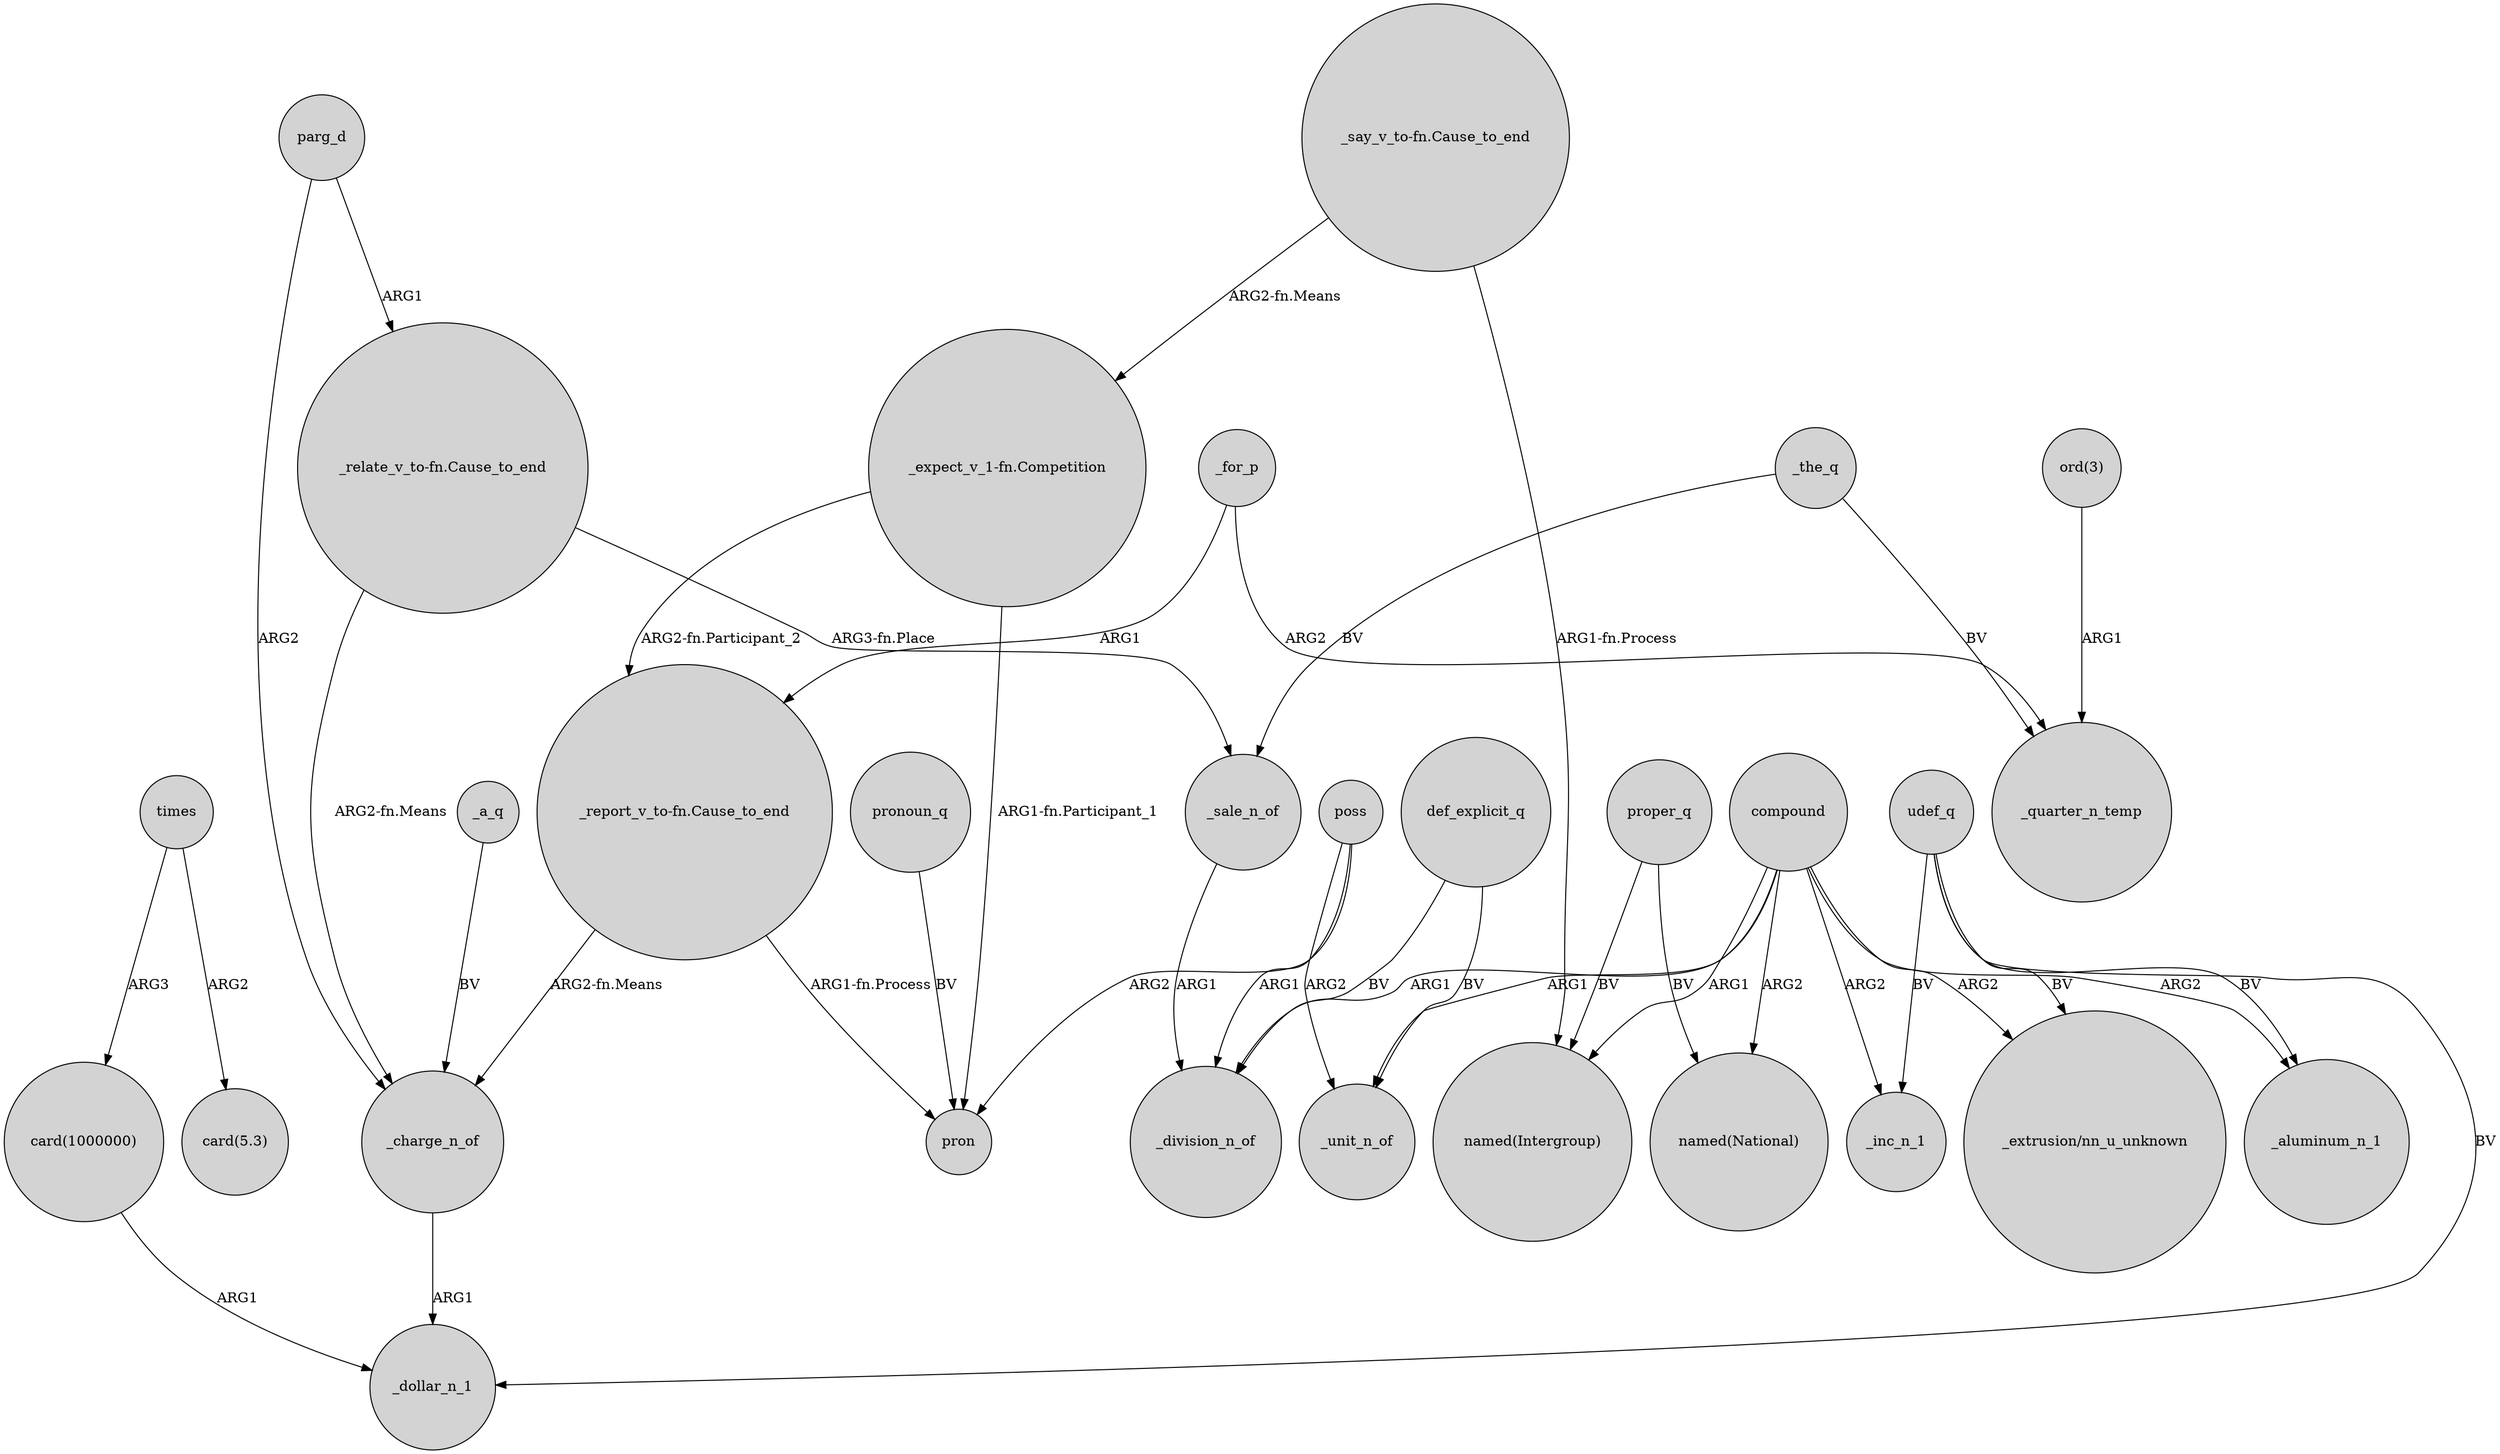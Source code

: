 digraph {
	node [shape=circle style=filled]
	times -> "card(5.3)" [label=ARG2]
	_charge_n_of -> _dollar_n_1 [label=ARG1]
	"ord(3)" -> _quarter_n_temp [label=ARG1]
	def_explicit_q -> _division_n_of [label=BV]
	"_expect_v_1-fn.Competition" -> "_report_v_to-fn.Cause_to_end" [label="ARG2-fn.Participant_2"]
	"_report_v_to-fn.Cause_to_end" -> _charge_n_of [label="ARG2-fn.Means"]
	_the_q -> _quarter_n_temp [label=BV]
	times -> "card(1000000)" [label=ARG3]
	compound -> _aluminum_n_1 [label=ARG2]
	_sale_n_of -> _division_n_of [label=ARG1]
	compound -> "named(National)" [label=ARG2]
	_a_q -> _charge_n_of [label=BV]
	"_relate_v_to-fn.Cause_to_end" -> _sale_n_of [label="ARG3-fn.Place"]
	poss -> _unit_n_of [label=ARG2]
	pronoun_q -> pron [label=BV]
	"_expect_v_1-fn.Competition" -> pron [label="ARG1-fn.Participant_1"]
	udef_q -> _inc_n_1 [label=BV]
	poss -> pron [label=ARG2]
	compound -> _inc_n_1 [label=ARG2]
	def_explicit_q -> _unit_n_of [label=BV]
	parg_d -> "_relate_v_to-fn.Cause_to_end" [label=ARG1]
	_for_p -> _quarter_n_temp [label=ARG2]
	compound -> "_extrusion/nn_u_unknown" [label=ARG2]
	udef_q -> _dollar_n_1 [label=BV]
	proper_q -> "named(Intergroup)" [label=BV]
	"card(1000000)" -> _dollar_n_1 [label=ARG1]
	compound -> _division_n_of [label=ARG1]
	"_say_v_to-fn.Cause_to_end" -> "_expect_v_1-fn.Competition" [label="ARG2-fn.Means"]
	compound -> "named(Intergroup)" [label=ARG1]
	udef_q -> _aluminum_n_1 [label=BV]
	poss -> _division_n_of [label=ARG1]
	parg_d -> _charge_n_of [label=ARG2]
	proper_q -> "named(National)" [label=BV]
	compound -> _unit_n_of [label=ARG1]
	_the_q -> _sale_n_of [label=BV]
	"_say_v_to-fn.Cause_to_end" -> "named(Intergroup)" [label="ARG1-fn.Process"]
	udef_q -> "_extrusion/nn_u_unknown" [label=BV]
	_for_p -> "_report_v_to-fn.Cause_to_end" [label=ARG1]
	"_report_v_to-fn.Cause_to_end" -> pron [label="ARG1-fn.Process"]
	"_relate_v_to-fn.Cause_to_end" -> _charge_n_of [label="ARG2-fn.Means"]
}
